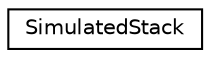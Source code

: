 digraph "Graphical Class Hierarchy"
{
 // LATEX_PDF_SIZE
  edge [fontname="Helvetica",fontsize="10",labelfontname="Helvetica",labelfontsize="10"];
  node [fontname="Helvetica",fontsize="10",shape=record];
  rankdir="LR";
  Node0 [label="SimulatedStack",height=0.2,width=0.4,color="black", fillcolor="white", style="filled",URL="$classSimulatedStack.html",tooltip=" "];
}
